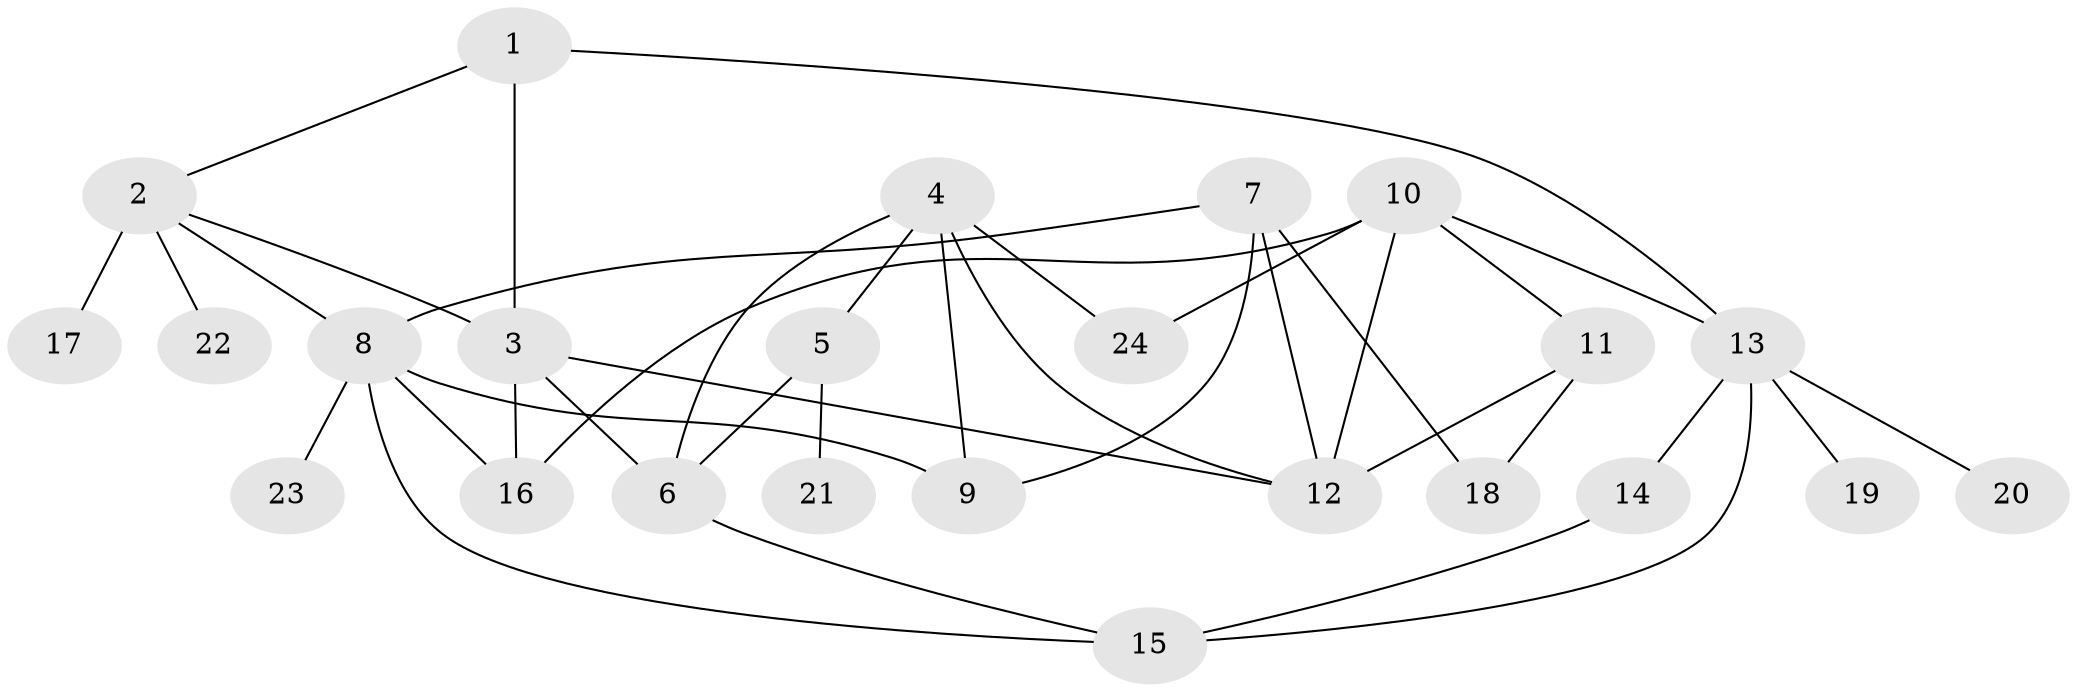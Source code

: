 // original degree distribution, {4: 0.06666666666666667, 9: 0.016666666666666666, 6: 0.1, 8: 0.016666666666666666, 7: 0.03333333333333333, 5: 0.03333333333333333, 3: 0.05, 1: 0.6, 2: 0.08333333333333333}
// Generated by graph-tools (version 1.1) at 2025/52/03/04/25 22:52:15]
// undirected, 24 vertices, 38 edges
graph export_dot {
  node [color=gray90,style=filled];
  1;
  2;
  3;
  4;
  5;
  6;
  7;
  8;
  9;
  10;
  11;
  12;
  13;
  14;
  15;
  16;
  17;
  18;
  19;
  20;
  21;
  22;
  23;
  24;
  1 -- 2 [weight=1.0];
  1 -- 3 [weight=1.0];
  1 -- 13 [weight=1.0];
  2 -- 3 [weight=1.0];
  2 -- 8 [weight=1.0];
  2 -- 17 [weight=4.0];
  2 -- 22 [weight=1.0];
  3 -- 6 [weight=1.0];
  3 -- 12 [weight=1.0];
  3 -- 16 [weight=1.0];
  4 -- 5 [weight=1.0];
  4 -- 6 [weight=1.0];
  4 -- 9 [weight=1.0];
  4 -- 12 [weight=1.0];
  4 -- 24 [weight=1.0];
  5 -- 6 [weight=1.0];
  5 -- 21 [weight=1.0];
  6 -- 15 [weight=1.0];
  7 -- 8 [weight=1.0];
  7 -- 9 [weight=1.0];
  7 -- 12 [weight=1.0];
  7 -- 18 [weight=2.0];
  8 -- 9 [weight=1.0];
  8 -- 15 [weight=1.0];
  8 -- 16 [weight=1.0];
  8 -- 23 [weight=1.0];
  10 -- 11 [weight=1.0];
  10 -- 12 [weight=1.0];
  10 -- 13 [weight=1.0];
  10 -- 16 [weight=1.0];
  10 -- 24 [weight=2.0];
  11 -- 12 [weight=1.0];
  11 -- 18 [weight=1.0];
  13 -- 14 [weight=1.0];
  13 -- 15 [weight=1.0];
  13 -- 19 [weight=1.0];
  13 -- 20 [weight=1.0];
  14 -- 15 [weight=1.0];
}
